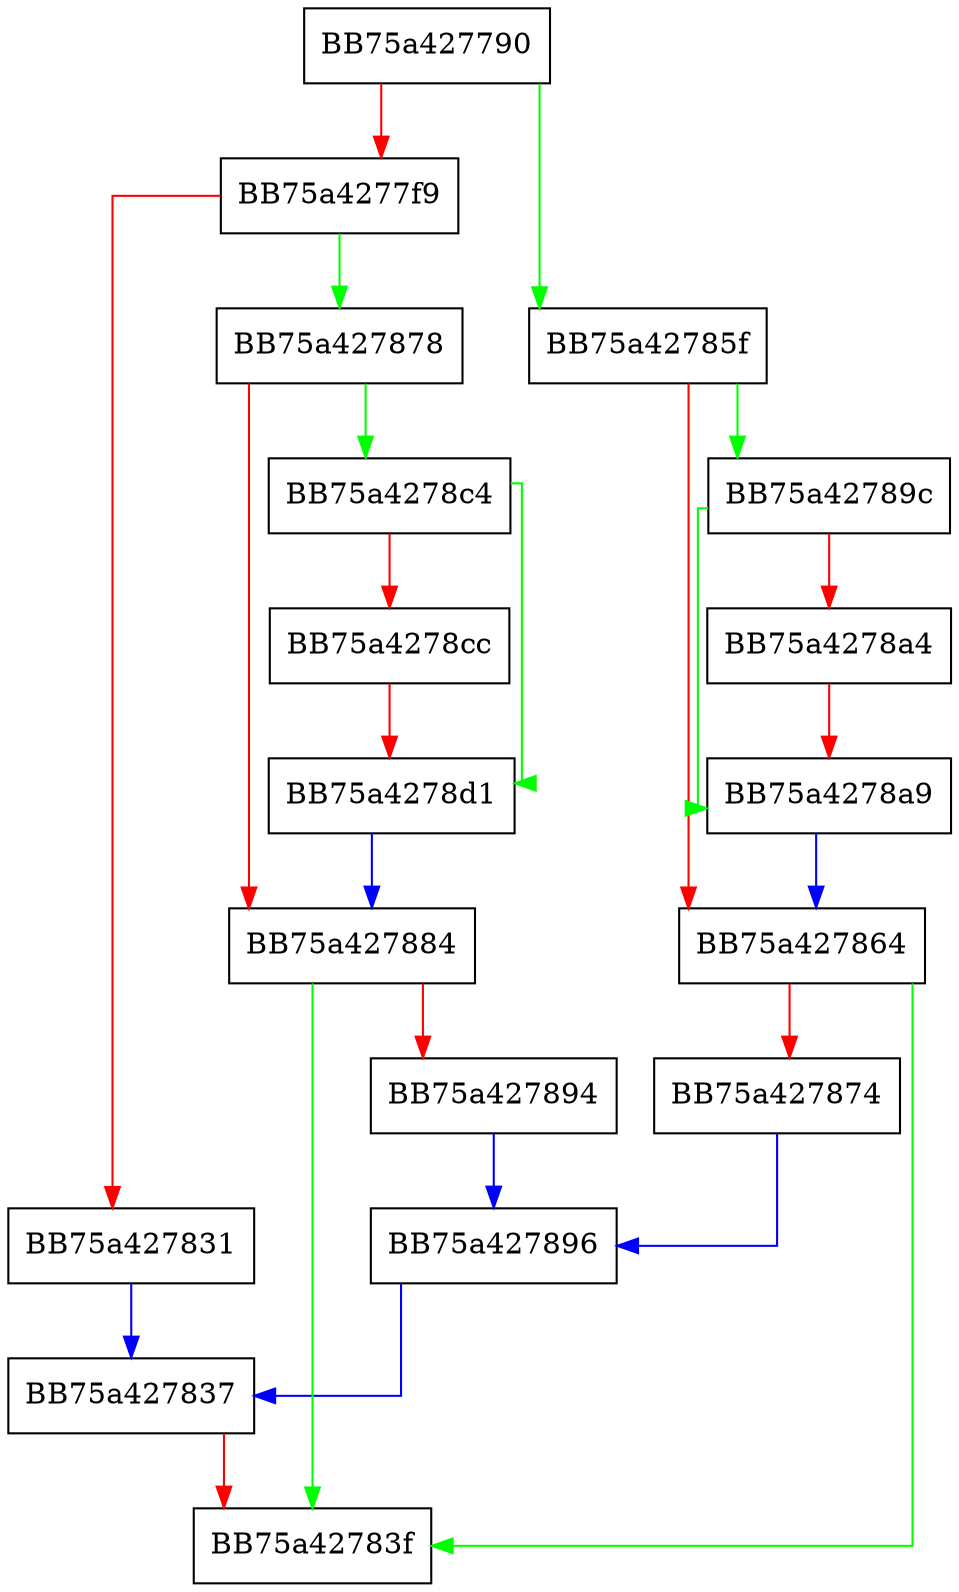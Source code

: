 digraph DumpDirtySection {
  node [shape="box"];
  graph [splines=ortho];
  BB75a427790 -> BB75a42785f [color="green"];
  BB75a427790 -> BB75a4277f9 [color="red"];
  BB75a4277f9 -> BB75a427878 [color="green"];
  BB75a4277f9 -> BB75a427831 [color="red"];
  BB75a427831 -> BB75a427837 [color="blue"];
  BB75a427837 -> BB75a42783f [color="red"];
  BB75a42785f -> BB75a42789c [color="green"];
  BB75a42785f -> BB75a427864 [color="red"];
  BB75a427864 -> BB75a42783f [color="green"];
  BB75a427864 -> BB75a427874 [color="red"];
  BB75a427874 -> BB75a427896 [color="blue"];
  BB75a427878 -> BB75a4278c4 [color="green"];
  BB75a427878 -> BB75a427884 [color="red"];
  BB75a427884 -> BB75a42783f [color="green"];
  BB75a427884 -> BB75a427894 [color="red"];
  BB75a427894 -> BB75a427896 [color="blue"];
  BB75a427896 -> BB75a427837 [color="blue"];
  BB75a42789c -> BB75a4278a9 [color="green"];
  BB75a42789c -> BB75a4278a4 [color="red"];
  BB75a4278a4 -> BB75a4278a9 [color="red"];
  BB75a4278a9 -> BB75a427864 [color="blue"];
  BB75a4278c4 -> BB75a4278d1 [color="green"];
  BB75a4278c4 -> BB75a4278cc [color="red"];
  BB75a4278cc -> BB75a4278d1 [color="red"];
  BB75a4278d1 -> BB75a427884 [color="blue"];
}